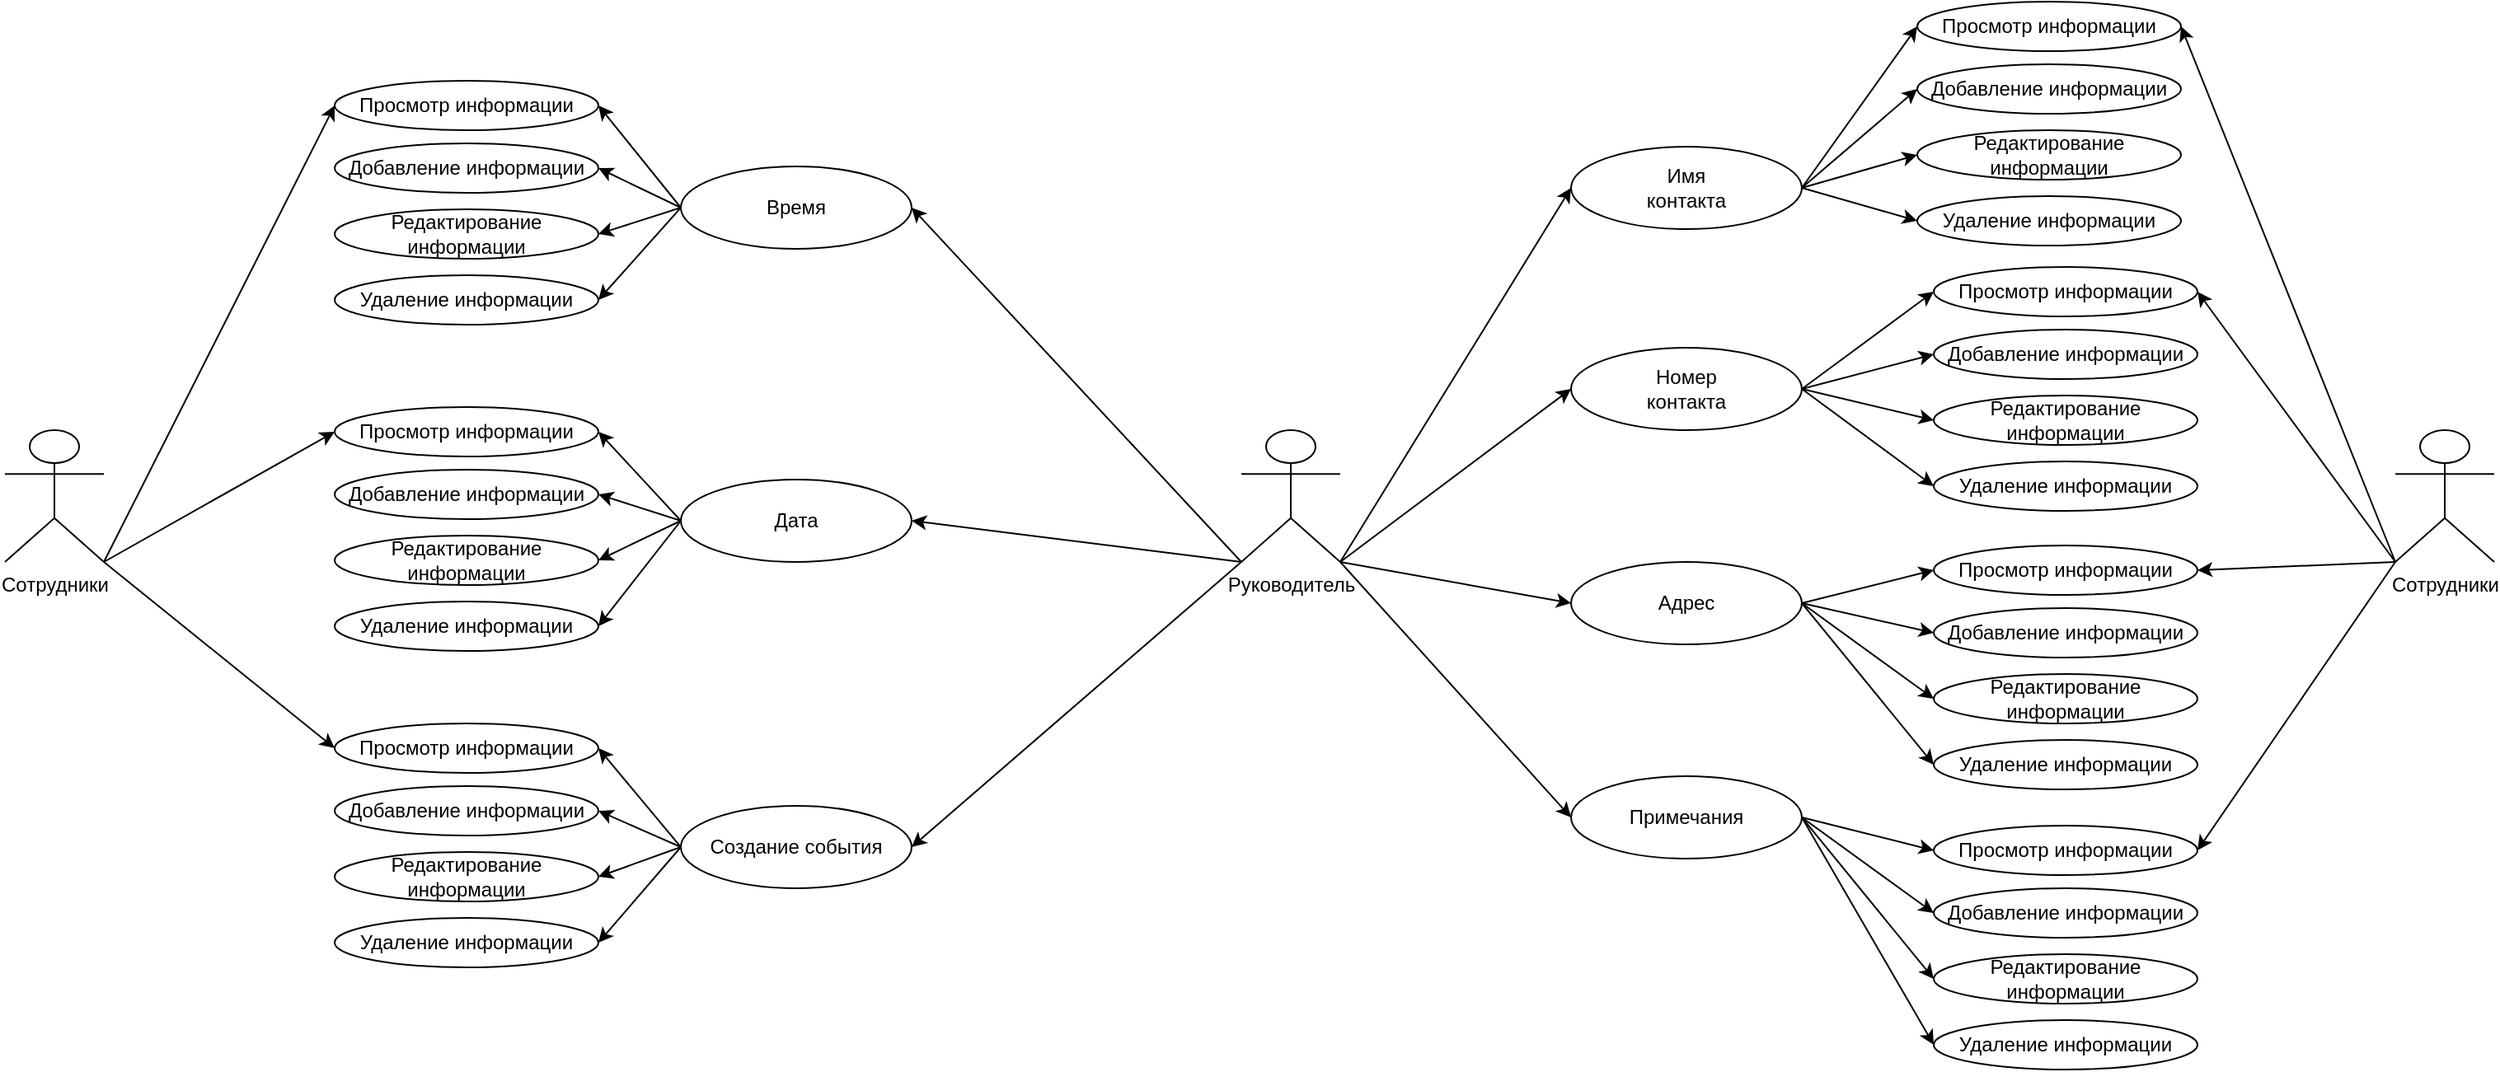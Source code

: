 <mxfile version="13.2.1" type="device"><diagram id="x0DhWPr2L-j4sd-Ky1NU" name="Page-1"><mxGraphModel dx="3120" dy="1863" grid="1" gridSize="10" guides="1" tooltips="1" connect="1" arrows="1" fold="1" page="1" pageScale="1" pageWidth="827" pageHeight="1169" math="0" shadow="0"><root><mxCell id="0"/><mxCell id="1" parent="0"/><mxCell id="kHsESG43OhnrxbnppO-w-1" value="Руководитель" style="shape=umlActor;verticalLabelPosition=bottom;labelBackgroundColor=#ffffff;verticalAlign=top;html=1;outlineConnect=0;" parent="1" vertex="1"><mxGeometry x="-90" width="60" height="80" as="geometry"/></mxCell><mxCell id="kHsESG43OhnrxbnppO-w-13" value="Имя&lt;br&gt;контакта" style="ellipse;whiteSpace=wrap;html=1;" parent="1" vertex="1"><mxGeometry x="110" y="-172" width="140" height="50" as="geometry"/></mxCell><mxCell id="kHsESG43OhnrxbnppO-w-29" value="" style="endArrow=classic;html=1;entryX=0;entryY=0.5;entryDx=0;entryDy=0;exitX=1;exitY=1;exitDx=0;exitDy=0;exitPerimeter=0;" parent="1" source="kHsESG43OhnrxbnppO-w-1" target="kHsESG43OhnrxbnppO-w-13" edge="1"><mxGeometry width="50" height="50" relative="1" as="geometry"><mxPoint x="-10" y="220" as="sourcePoint"/><mxPoint x="110" y="360" as="targetPoint"/></mxGeometry></mxCell><mxCell id="qR45m2C0jgVe3XGKrVsK-7" value="" style="endArrow=classic;html=1;entryX=0;entryY=0.5;entryDx=0;entryDy=0;exitX=1;exitY=1;exitDx=0;exitDy=0;exitPerimeter=0;" edge="1" parent="1" source="kHsESG43OhnrxbnppO-w-1" target="qR45m2C0jgVe3XGKrVsK-21"><mxGeometry width="50" height="50" relative="1" as="geometry"><mxPoint x="40" y="410" as="sourcePoint"/><mxPoint x="80" y="535" as="targetPoint"/></mxGeometry></mxCell><mxCell id="qR45m2C0jgVe3XGKrVsK-15" value="Просмотр информации" style="ellipse;whiteSpace=wrap;html=1;" vertex="1" parent="1"><mxGeometry x="320" y="-260" width="160" height="30" as="geometry"/></mxCell><mxCell id="qR45m2C0jgVe3XGKrVsK-20" value="Примечания" style="ellipse;whiteSpace=wrap;html=1;" vertex="1" parent="1"><mxGeometry x="110" y="210" width="140" height="50" as="geometry"/></mxCell><mxCell id="qR45m2C0jgVe3XGKrVsK-21" value="Адрес" style="ellipse;whiteSpace=wrap;html=1;" vertex="1" parent="1"><mxGeometry x="110" y="80" width="140" height="50" as="geometry"/></mxCell><mxCell id="qR45m2C0jgVe3XGKrVsK-22" value="Номер&lt;br&gt;контакта" style="ellipse;whiteSpace=wrap;html=1;" vertex="1" parent="1"><mxGeometry x="110" y="-50" width="140" height="50" as="geometry"/></mxCell><mxCell id="qR45m2C0jgVe3XGKrVsK-23" value="Добавление информации" style="ellipse;whiteSpace=wrap;html=1;" vertex="1" parent="1"><mxGeometry x="320" y="-222" width="160" height="30" as="geometry"/></mxCell><mxCell id="qR45m2C0jgVe3XGKrVsK-24" value="Редактирование информации" style="ellipse;whiteSpace=wrap;html=1;" vertex="1" parent="1"><mxGeometry x="320" y="-182" width="160" height="30" as="geometry"/></mxCell><mxCell id="qR45m2C0jgVe3XGKrVsK-25" value="Удаление информации" style="ellipse;whiteSpace=wrap;html=1;" vertex="1" parent="1"><mxGeometry x="320" y="-142" width="160" height="30" as="geometry"/></mxCell><mxCell id="qR45m2C0jgVe3XGKrVsK-29" value="Просмотр информации" style="ellipse;whiteSpace=wrap;html=1;" vertex="1" parent="1"><mxGeometry x="330" y="-99" width="160" height="30" as="geometry"/></mxCell><mxCell id="qR45m2C0jgVe3XGKrVsK-30" value="Добавление информации" style="ellipse;whiteSpace=wrap;html=1;" vertex="1" parent="1"><mxGeometry x="330" y="-61" width="160" height="30" as="geometry"/></mxCell><mxCell id="qR45m2C0jgVe3XGKrVsK-31" value="Редактирование информации" style="ellipse;whiteSpace=wrap;html=1;" vertex="1" parent="1"><mxGeometry x="330" y="-21" width="160" height="30" as="geometry"/></mxCell><mxCell id="qR45m2C0jgVe3XGKrVsK-32" value="Удаление информации" style="ellipse;whiteSpace=wrap;html=1;" vertex="1" parent="1"><mxGeometry x="330" y="19" width="160" height="30" as="geometry"/></mxCell><mxCell id="qR45m2C0jgVe3XGKrVsK-33" value="Просмотр информации" style="ellipse;whiteSpace=wrap;html=1;" vertex="1" parent="1"><mxGeometry x="330" y="240" width="160" height="30" as="geometry"/></mxCell><mxCell id="qR45m2C0jgVe3XGKrVsK-34" value="Добавление информации" style="ellipse;whiteSpace=wrap;html=1;" vertex="1" parent="1"><mxGeometry x="330" y="278" width="160" height="30" as="geometry"/></mxCell><mxCell id="qR45m2C0jgVe3XGKrVsK-35" value="Редактирование информации" style="ellipse;whiteSpace=wrap;html=1;" vertex="1" parent="1"><mxGeometry x="330" y="318" width="160" height="30" as="geometry"/></mxCell><mxCell id="qR45m2C0jgVe3XGKrVsK-36" value="Удаление информации" style="ellipse;whiteSpace=wrap;html=1;" vertex="1" parent="1"><mxGeometry x="330" y="358" width="160" height="30" as="geometry"/></mxCell><mxCell id="qR45m2C0jgVe3XGKrVsK-41" value="Просмотр информации" style="ellipse;whiteSpace=wrap;html=1;" vertex="1" parent="1"><mxGeometry x="330" y="70" width="160" height="30" as="geometry"/></mxCell><mxCell id="qR45m2C0jgVe3XGKrVsK-42" value="Добавление информации" style="ellipse;whiteSpace=wrap;html=1;" vertex="1" parent="1"><mxGeometry x="330" y="108" width="160" height="30" as="geometry"/></mxCell><mxCell id="qR45m2C0jgVe3XGKrVsK-43" value="Редактирование информации" style="ellipse;whiteSpace=wrap;html=1;" vertex="1" parent="1"><mxGeometry x="330" y="148" width="160" height="30" as="geometry"/></mxCell><mxCell id="qR45m2C0jgVe3XGKrVsK-44" value="Удаление информации" style="ellipse;whiteSpace=wrap;html=1;" vertex="1" parent="1"><mxGeometry x="330" y="188" width="160" height="30" as="geometry"/></mxCell><mxCell id="qR45m2C0jgVe3XGKrVsK-50" value="" style="endArrow=classic;html=1;exitX=1;exitY=0.5;exitDx=0;exitDy=0;entryX=0;entryY=0.5;entryDx=0;entryDy=0;" edge="1" parent="1" source="kHsESG43OhnrxbnppO-w-13" target="qR45m2C0jgVe3XGKrVsK-25"><mxGeometry width="50" height="50" relative="1" as="geometry"><mxPoint x="270" y="-130" as="sourcePoint"/><mxPoint x="320" y="-180" as="targetPoint"/></mxGeometry></mxCell><mxCell id="qR45m2C0jgVe3XGKrVsK-51" value="" style="endArrow=classic;html=1;exitX=1;exitY=0.5;exitDx=0;exitDy=0;entryX=0;entryY=0.5;entryDx=0;entryDy=0;" edge="1" parent="1" source="kHsESG43OhnrxbnppO-w-13" target="qR45m2C0jgVe3XGKrVsK-24"><mxGeometry width="50" height="50" relative="1" as="geometry"><mxPoint x="260" y="-130" as="sourcePoint"/><mxPoint x="310" y="-180" as="targetPoint"/></mxGeometry></mxCell><mxCell id="qR45m2C0jgVe3XGKrVsK-52" value="" style="endArrow=classic;html=1;exitX=1;exitY=0.5;exitDx=0;exitDy=0;entryX=0;entryY=0.5;entryDx=0;entryDy=0;" edge="1" parent="1" source="kHsESG43OhnrxbnppO-w-13" target="qR45m2C0jgVe3XGKrVsK-23"><mxGeometry width="50" height="50" relative="1" as="geometry"><mxPoint x="220" y="-140" as="sourcePoint"/><mxPoint x="270" y="-190" as="targetPoint"/></mxGeometry></mxCell><mxCell id="qR45m2C0jgVe3XGKrVsK-53" value="" style="endArrow=classic;html=1;entryX=0;entryY=0.5;entryDx=0;entryDy=0;exitX=1;exitY=0.5;exitDx=0;exitDy=0;" edge="1" parent="1" source="kHsESG43OhnrxbnppO-w-13" target="qR45m2C0jgVe3XGKrVsK-15"><mxGeometry width="50" height="50" relative="1" as="geometry"><mxPoint x="260" y="-110" as="sourcePoint"/><mxPoint x="280" y="-210" as="targetPoint"/></mxGeometry></mxCell><mxCell id="qR45m2C0jgVe3XGKrVsK-54" value="" style="endArrow=classic;html=1;exitX=1;exitY=0.5;exitDx=0;exitDy=0;entryX=0;entryY=0.5;entryDx=0;entryDy=0;" edge="1" parent="1" source="qR45m2C0jgVe3XGKrVsK-22" target="qR45m2C0jgVe3XGKrVsK-29"><mxGeometry width="50" height="50" relative="1" as="geometry"><mxPoint x="280" y="-10" as="sourcePoint"/><mxPoint x="330" y="-60" as="targetPoint"/></mxGeometry></mxCell><mxCell id="qR45m2C0jgVe3XGKrVsK-55" value="" style="endArrow=classic;html=1;exitX=1;exitY=0.5;exitDx=0;exitDy=0;entryX=0;entryY=0.5;entryDx=0;entryDy=0;" edge="1" parent="1" source="qR45m2C0jgVe3XGKrVsK-22" target="qR45m2C0jgVe3XGKrVsK-30"><mxGeometry width="50" height="50" relative="1" as="geometry"><mxPoint x="280" y="10" as="sourcePoint"/><mxPoint x="330" y="-40" as="targetPoint"/></mxGeometry></mxCell><mxCell id="qR45m2C0jgVe3XGKrVsK-57" value="" style="endArrow=classic;html=1;entryX=0;entryY=0.5;entryDx=0;entryDy=0;exitX=1;exitY=0.5;exitDx=0;exitDy=0;" edge="1" parent="1" source="qR45m2C0jgVe3XGKrVsK-22" target="qR45m2C0jgVe3XGKrVsK-31"><mxGeometry width="50" height="50" relative="1" as="geometry"><mxPoint x="260" y="-30" as="sourcePoint"/><mxPoint x="320" y="-10" as="targetPoint"/></mxGeometry></mxCell><mxCell id="qR45m2C0jgVe3XGKrVsK-58" value="" style="endArrow=classic;html=1;entryX=0;entryY=0.5;entryDx=0;entryDy=0;exitX=1;exitY=0.5;exitDx=0;exitDy=0;" edge="1" parent="1" source="qR45m2C0jgVe3XGKrVsK-22" target="qR45m2C0jgVe3XGKrVsK-32"><mxGeometry width="50" height="50" relative="1" as="geometry"><mxPoint x="260" y="80" as="sourcePoint"/><mxPoint x="310" y="30" as="targetPoint"/></mxGeometry></mxCell><mxCell id="qR45m2C0jgVe3XGKrVsK-60" value="" style="endArrow=classic;html=1;exitX=1;exitY=1;exitDx=0;exitDy=0;exitPerimeter=0;entryX=0;entryY=0.5;entryDx=0;entryDy=0;" edge="1" parent="1" source="kHsESG43OhnrxbnppO-w-1" target="qR45m2C0jgVe3XGKrVsK-22"><mxGeometry width="50" height="50" relative="1" as="geometry"><mxPoint x="100" y="350" as="sourcePoint"/><mxPoint x="150" y="300" as="targetPoint"/></mxGeometry></mxCell><mxCell id="qR45m2C0jgVe3XGKrVsK-61" value="" style="endArrow=classic;html=1;exitX=1;exitY=1;exitDx=0;exitDy=0;exitPerimeter=0;entryX=0;entryY=0.5;entryDx=0;entryDy=0;" edge="1" parent="1" source="kHsESG43OhnrxbnppO-w-1" target="qR45m2C0jgVe3XGKrVsK-20"><mxGeometry width="50" height="50" relative="1" as="geometry"><mxPoint x="-10" y="470" as="sourcePoint"/><mxPoint x="90" y="635" as="targetPoint"/></mxGeometry></mxCell><mxCell id="qR45m2C0jgVe3XGKrVsK-62" value="" style="endArrow=classic;html=1;exitX=1;exitY=0.5;exitDx=0;exitDy=0;entryX=0;entryY=0.5;entryDx=0;entryDy=0;" edge="1" parent="1" source="qR45m2C0jgVe3XGKrVsK-21" target="qR45m2C0jgVe3XGKrVsK-41"><mxGeometry width="50" height="50" relative="1" as="geometry"><mxPoint x="240" y="190" as="sourcePoint"/><mxPoint x="290" y="140" as="targetPoint"/></mxGeometry></mxCell><mxCell id="qR45m2C0jgVe3XGKrVsK-63" value="" style="endArrow=classic;html=1;exitX=1;exitY=0.5;exitDx=0;exitDy=0;entryX=0;entryY=0.5;entryDx=0;entryDy=0;" edge="1" parent="1" source="qR45m2C0jgVe3XGKrVsK-21" target="qR45m2C0jgVe3XGKrVsK-42"><mxGeometry width="50" height="50" relative="1" as="geometry"><mxPoint x="270" y="200" as="sourcePoint"/><mxPoint x="320" y="150" as="targetPoint"/></mxGeometry></mxCell><mxCell id="qR45m2C0jgVe3XGKrVsK-64" value="" style="endArrow=classic;html=1;entryX=0;entryY=0.5;entryDx=0;entryDy=0;exitX=1;exitY=0.5;exitDx=0;exitDy=0;" edge="1" parent="1" source="qR45m2C0jgVe3XGKrVsK-21" target="qR45m2C0jgVe3XGKrVsK-43"><mxGeometry width="50" height="50" relative="1" as="geometry"><mxPoint x="200" y="220" as="sourcePoint"/><mxPoint x="250" y="170" as="targetPoint"/></mxGeometry></mxCell><mxCell id="qR45m2C0jgVe3XGKrVsK-66" value="" style="endArrow=classic;html=1;entryX=0;entryY=0.5;entryDx=0;entryDy=0;exitX=1;exitY=0.5;exitDx=0;exitDy=0;" edge="1" parent="1" source="qR45m2C0jgVe3XGKrVsK-21" target="qR45m2C0jgVe3XGKrVsK-44"><mxGeometry width="50" height="50" relative="1" as="geometry"><mxPoint x="230" y="270" as="sourcePoint"/><mxPoint x="280" y="220" as="targetPoint"/></mxGeometry></mxCell><mxCell id="qR45m2C0jgVe3XGKrVsK-67" value="" style="endArrow=classic;html=1;entryX=0;entryY=0.5;entryDx=0;entryDy=0;exitX=1;exitY=0.5;exitDx=0;exitDy=0;" edge="1" parent="1" source="qR45m2C0jgVe3XGKrVsK-20" target="qR45m2C0jgVe3XGKrVsK-33"><mxGeometry width="50" height="50" relative="1" as="geometry"><mxPoint x="200" y="370" as="sourcePoint"/><mxPoint x="250" y="320" as="targetPoint"/></mxGeometry></mxCell><mxCell id="qR45m2C0jgVe3XGKrVsK-68" value="" style="endArrow=classic;html=1;entryX=0;entryY=0.5;entryDx=0;entryDy=0;exitX=1;exitY=0.5;exitDx=0;exitDy=0;" edge="1" parent="1" source="qR45m2C0jgVe3XGKrVsK-20" target="qR45m2C0jgVe3XGKrVsK-34"><mxGeometry width="50" height="50" relative="1" as="geometry"><mxPoint x="170" y="370" as="sourcePoint"/><mxPoint x="220" y="320" as="targetPoint"/></mxGeometry></mxCell><mxCell id="qR45m2C0jgVe3XGKrVsK-69" value="" style="endArrow=classic;html=1;entryX=0;entryY=0.5;entryDx=0;entryDy=0;exitX=1;exitY=0.5;exitDx=0;exitDy=0;" edge="1" parent="1" source="qR45m2C0jgVe3XGKrVsK-20" target="qR45m2C0jgVe3XGKrVsK-35"><mxGeometry width="50" height="50" relative="1" as="geometry"><mxPoint x="230" y="380" as="sourcePoint"/><mxPoint x="280" y="330" as="targetPoint"/></mxGeometry></mxCell><mxCell id="qR45m2C0jgVe3XGKrVsK-70" value="" style="endArrow=classic;html=1;entryX=0;entryY=0.5;entryDx=0;entryDy=0;exitX=1;exitY=0.5;exitDx=0;exitDy=0;" edge="1" parent="1" source="qR45m2C0jgVe3XGKrVsK-20" target="qR45m2C0jgVe3XGKrVsK-36"><mxGeometry width="50" height="50" relative="1" as="geometry"><mxPoint x="220" y="390" as="sourcePoint"/><mxPoint x="270" y="340" as="targetPoint"/></mxGeometry></mxCell><mxCell id="qR45m2C0jgVe3XGKrVsK-71" value="Создание события" style="ellipse;whiteSpace=wrap;html=1;" vertex="1" parent="1"><mxGeometry x="-430" y="228" width="140" height="50" as="geometry"/></mxCell><mxCell id="qR45m2C0jgVe3XGKrVsK-73" value="Дата" style="ellipse;whiteSpace=wrap;html=1;" vertex="1" parent="1"><mxGeometry x="-430" y="30" width="140" height="50" as="geometry"/></mxCell><mxCell id="qR45m2C0jgVe3XGKrVsK-74" value="Время" style="ellipse;whiteSpace=wrap;html=1;" vertex="1" parent="1"><mxGeometry x="-430" y="-160" width="140" height="50" as="geometry"/></mxCell><mxCell id="qR45m2C0jgVe3XGKrVsK-78" value="Просмотр информации" style="ellipse;whiteSpace=wrap;html=1;" vertex="1" parent="1"><mxGeometry x="-640" y="-14" width="160" height="30" as="geometry"/></mxCell><mxCell id="qR45m2C0jgVe3XGKrVsK-79" value="Добавление информации" style="ellipse;whiteSpace=wrap;html=1;" vertex="1" parent="1"><mxGeometry x="-640" y="24" width="160" height="30" as="geometry"/></mxCell><mxCell id="qR45m2C0jgVe3XGKrVsK-80" value="Редактирование информации" style="ellipse;whiteSpace=wrap;html=1;" vertex="1" parent="1"><mxGeometry x="-640" y="64" width="160" height="30" as="geometry"/></mxCell><mxCell id="qR45m2C0jgVe3XGKrVsK-81" value="Удаление информации" style="ellipse;whiteSpace=wrap;html=1;" vertex="1" parent="1"><mxGeometry x="-640" y="104" width="160" height="30" as="geometry"/></mxCell><mxCell id="qR45m2C0jgVe3XGKrVsK-86" value="Просмотр информации" style="ellipse;whiteSpace=wrap;html=1;" vertex="1" parent="1"><mxGeometry x="-640" y="178" width="160" height="30" as="geometry"/></mxCell><mxCell id="qR45m2C0jgVe3XGKrVsK-87" value="Добавление информации" style="ellipse;whiteSpace=wrap;html=1;" vertex="1" parent="1"><mxGeometry x="-640" y="216" width="160" height="30" as="geometry"/></mxCell><mxCell id="qR45m2C0jgVe3XGKrVsK-88" value="Редактирование информации" style="ellipse;whiteSpace=wrap;html=1;" vertex="1" parent="1"><mxGeometry x="-640" y="256" width="160" height="30" as="geometry"/></mxCell><mxCell id="qR45m2C0jgVe3XGKrVsK-89" value="Удаление информации" style="ellipse;whiteSpace=wrap;html=1;" vertex="1" parent="1"><mxGeometry x="-640" y="296" width="160" height="30" as="geometry"/></mxCell><mxCell id="qR45m2C0jgVe3XGKrVsK-92" value="Просмотр информации" style="ellipse;whiteSpace=wrap;html=1;" vertex="1" parent="1"><mxGeometry x="-640" y="-212" width="160" height="30" as="geometry"/></mxCell><mxCell id="qR45m2C0jgVe3XGKrVsK-93" value="Добавление информации" style="ellipse;whiteSpace=wrap;html=1;" vertex="1" parent="1"><mxGeometry x="-640" y="-174" width="160" height="30" as="geometry"/></mxCell><mxCell id="qR45m2C0jgVe3XGKrVsK-94" value="Редактирование информации" style="ellipse;whiteSpace=wrap;html=1;" vertex="1" parent="1"><mxGeometry x="-640" y="-134" width="160" height="30" as="geometry"/></mxCell><mxCell id="qR45m2C0jgVe3XGKrVsK-95" value="Удаление информации" style="ellipse;whiteSpace=wrap;html=1;" vertex="1" parent="1"><mxGeometry x="-640" y="-94" width="160" height="30" as="geometry"/></mxCell><mxCell id="qR45m2C0jgVe3XGKrVsK-109" value="" style="endArrow=classic;html=1;exitX=0;exitY=0.5;exitDx=0;exitDy=0;entryX=1;entryY=0.5;entryDx=0;entryDy=0;" edge="1" parent="1" source="qR45m2C0jgVe3XGKrVsK-74" target="qR45m2C0jgVe3XGKrVsK-92"><mxGeometry width="50" height="50" relative="1" as="geometry"><mxPoint x="-440" y="-20" as="sourcePoint"/><mxPoint x="-390" y="-70" as="targetPoint"/></mxGeometry></mxCell><mxCell id="qR45m2C0jgVe3XGKrVsK-110" value="" style="endArrow=classic;html=1;entryX=1;entryY=0.5;entryDx=0;entryDy=0;exitX=0;exitY=0.5;exitDx=0;exitDy=0;" edge="1" parent="1" source="qR45m2C0jgVe3XGKrVsK-74" target="qR45m2C0jgVe3XGKrVsK-93"><mxGeometry width="50" height="50" relative="1" as="geometry"><mxPoint x="-440" y="-30" as="sourcePoint"/><mxPoint x="-390" y="-80" as="targetPoint"/></mxGeometry></mxCell><mxCell id="qR45m2C0jgVe3XGKrVsK-111" value="" style="endArrow=classic;html=1;entryX=1;entryY=0.5;entryDx=0;entryDy=0;exitX=0;exitY=0.5;exitDx=0;exitDy=0;" edge="1" parent="1" source="qR45m2C0jgVe3XGKrVsK-74" target="qR45m2C0jgVe3XGKrVsK-94"><mxGeometry width="50" height="50" relative="1" as="geometry"><mxPoint x="-450" y="-40" as="sourcePoint"/><mxPoint x="-400" y="-90" as="targetPoint"/></mxGeometry></mxCell><mxCell id="qR45m2C0jgVe3XGKrVsK-112" value="" style="endArrow=classic;html=1;exitX=0;exitY=0.5;exitDx=0;exitDy=0;entryX=1;entryY=0.5;entryDx=0;entryDy=0;" edge="1" parent="1" source="qR45m2C0jgVe3XGKrVsK-74" target="qR45m2C0jgVe3XGKrVsK-95"><mxGeometry width="50" height="50" relative="1" as="geometry"><mxPoint x="-450" y="-30" as="sourcePoint"/><mxPoint x="-400" y="-80" as="targetPoint"/></mxGeometry></mxCell><mxCell id="qR45m2C0jgVe3XGKrVsK-113" value="" style="endArrow=classic;html=1;entryX=1;entryY=0.5;entryDx=0;entryDy=0;exitX=0;exitY=0.5;exitDx=0;exitDy=0;" edge="1" parent="1" source="qR45m2C0jgVe3XGKrVsK-73" target="qR45m2C0jgVe3XGKrVsK-78"><mxGeometry width="50" height="50" relative="1" as="geometry"><mxPoint x="-480" y="120" as="sourcePoint"/><mxPoint x="-430" y="70" as="targetPoint"/></mxGeometry></mxCell><mxCell id="qR45m2C0jgVe3XGKrVsK-114" value="" style="endArrow=classic;html=1;entryX=1;entryY=0.5;entryDx=0;entryDy=0;exitX=0;exitY=0.5;exitDx=0;exitDy=0;" edge="1" parent="1" source="qR45m2C0jgVe3XGKrVsK-73" target="qR45m2C0jgVe3XGKrVsK-79"><mxGeometry width="50" height="50" relative="1" as="geometry"><mxPoint x="-430" y="160" as="sourcePoint"/><mxPoint x="-380" y="110" as="targetPoint"/></mxGeometry></mxCell><mxCell id="qR45m2C0jgVe3XGKrVsK-115" value="" style="endArrow=classic;html=1;entryX=1;entryY=0.5;entryDx=0;entryDy=0;exitX=0;exitY=0.5;exitDx=0;exitDy=0;" edge="1" parent="1" source="qR45m2C0jgVe3XGKrVsK-73" target="qR45m2C0jgVe3XGKrVsK-80"><mxGeometry width="50" height="50" relative="1" as="geometry"><mxPoint x="-460" y="160" as="sourcePoint"/><mxPoint x="-410" y="110" as="targetPoint"/></mxGeometry></mxCell><mxCell id="qR45m2C0jgVe3XGKrVsK-116" value="" style="endArrow=classic;html=1;entryX=1;entryY=0.5;entryDx=0;entryDy=0;exitX=0;exitY=0.5;exitDx=0;exitDy=0;" edge="1" parent="1" source="qR45m2C0jgVe3XGKrVsK-73" target="qR45m2C0jgVe3XGKrVsK-81"><mxGeometry width="50" height="50" relative="1" as="geometry"><mxPoint x="-510" y="190" as="sourcePoint"/><mxPoint x="-410" y="140" as="targetPoint"/></mxGeometry></mxCell><mxCell id="qR45m2C0jgVe3XGKrVsK-117" value="" style="endArrow=classic;html=1;entryX=1;entryY=0.5;entryDx=0;entryDy=0;exitX=0;exitY=0.5;exitDx=0;exitDy=0;" edge="1" parent="1" source="qR45m2C0jgVe3XGKrVsK-71" target="qR45m2C0jgVe3XGKrVsK-86"><mxGeometry width="50" height="50" relative="1" as="geometry"><mxPoint x="-450" y="220" as="sourcePoint"/><mxPoint x="-400" y="170" as="targetPoint"/></mxGeometry></mxCell><mxCell id="qR45m2C0jgVe3XGKrVsK-118" value="" style="endArrow=classic;html=1;entryX=1;entryY=0.5;entryDx=0;entryDy=0;exitX=0;exitY=0.5;exitDx=0;exitDy=0;" edge="1" parent="1" source="qR45m2C0jgVe3XGKrVsK-71" target="qR45m2C0jgVe3XGKrVsK-87"><mxGeometry width="50" height="50" relative="1" as="geometry"><mxPoint x="-430" y="240" as="sourcePoint"/><mxPoint x="-380" y="190" as="targetPoint"/></mxGeometry></mxCell><mxCell id="qR45m2C0jgVe3XGKrVsK-119" value="" style="endArrow=classic;html=1;exitX=0;exitY=0.5;exitDx=0;exitDy=0;entryX=1;entryY=0.5;entryDx=0;entryDy=0;" edge="1" parent="1" source="qR45m2C0jgVe3XGKrVsK-71" target="qR45m2C0jgVe3XGKrVsK-88"><mxGeometry width="50" height="50" relative="1" as="geometry"><mxPoint x="-480" y="361" as="sourcePoint"/><mxPoint x="-409.289" y="311" as="targetPoint"/></mxGeometry></mxCell><mxCell id="qR45m2C0jgVe3XGKrVsK-120" value="" style="endArrow=classic;html=1;exitX=0;exitY=0.5;exitDx=0;exitDy=0;entryX=1;entryY=0.5;entryDx=0;entryDy=0;" edge="1" parent="1" source="qR45m2C0jgVe3XGKrVsK-71" target="qR45m2C0jgVe3XGKrVsK-89"><mxGeometry width="50" height="50" relative="1" as="geometry"><mxPoint x="-480" y="361" as="sourcePoint"/><mxPoint x="-409.289" y="311" as="targetPoint"/></mxGeometry></mxCell><mxCell id="qR45m2C0jgVe3XGKrVsK-123" value="" style="endArrow=classic;html=1;entryX=1;entryY=0.5;entryDx=0;entryDy=0;exitX=0;exitY=1;exitDx=0;exitDy=0;exitPerimeter=0;" edge="1" parent="1" source="kHsESG43OhnrxbnppO-w-1" target="qR45m2C0jgVe3XGKrVsK-74"><mxGeometry width="50" height="50" relative="1" as="geometry"><mxPoint x="-220" y="120" as="sourcePoint"/><mxPoint x="-170" y="70" as="targetPoint"/></mxGeometry></mxCell><mxCell id="qR45m2C0jgVe3XGKrVsK-124" value="" style="endArrow=classic;html=1;exitX=0;exitY=1;exitDx=0;exitDy=0;exitPerimeter=0;entryX=1;entryY=0.5;entryDx=0;entryDy=0;" edge="1" parent="1" source="kHsESG43OhnrxbnppO-w-1" target="qR45m2C0jgVe3XGKrVsK-73"><mxGeometry width="50" height="50" relative="1" as="geometry"><mxPoint x="-240" y="150" as="sourcePoint"/><mxPoint x="-190" y="100" as="targetPoint"/></mxGeometry></mxCell><mxCell id="qR45m2C0jgVe3XGKrVsK-125" value="" style="endArrow=classic;html=1;exitX=0;exitY=1;exitDx=0;exitDy=0;exitPerimeter=0;" edge="1" parent="1" source="kHsESG43OhnrxbnppO-w-1"><mxGeometry width="50" height="50" relative="1" as="geometry"><mxPoint x="-220" y="220" as="sourcePoint"/><mxPoint x="-290" y="253" as="targetPoint"/></mxGeometry></mxCell><mxCell id="qR45m2C0jgVe3XGKrVsK-126" value="Сотрудники" style="shape=umlActor;verticalLabelPosition=bottom;labelBackgroundColor=#ffffff;verticalAlign=top;html=1;outlineConnect=0;" vertex="1" parent="1"><mxGeometry x="-840" width="60" height="80" as="geometry"/></mxCell><mxCell id="qR45m2C0jgVe3XGKrVsK-127" value="" style="endArrow=classic;html=1;entryX=0;entryY=0.5;entryDx=0;entryDy=0;exitX=1;exitY=1;exitDx=0;exitDy=0;exitPerimeter=0;" edge="1" parent="1" source="qR45m2C0jgVe3XGKrVsK-126" target="qR45m2C0jgVe3XGKrVsK-92"><mxGeometry width="50" height="50" relative="1" as="geometry"><mxPoint x="-780" y="70" as="sourcePoint"/><mxPoint x="-740" y="-100" as="targetPoint"/></mxGeometry></mxCell><mxCell id="qR45m2C0jgVe3XGKrVsK-128" value="" style="endArrow=classic;html=1;exitX=1;exitY=1;exitDx=0;exitDy=0;exitPerimeter=0;entryX=0;entryY=0.5;entryDx=0;entryDy=0;" edge="1" parent="1" source="qR45m2C0jgVe3XGKrVsK-126" target="qR45m2C0jgVe3XGKrVsK-78"><mxGeometry width="50" height="50" relative="1" as="geometry"><mxPoint x="-750" y="110" as="sourcePoint"/><mxPoint x="-700" y="60" as="targetPoint"/></mxGeometry></mxCell><mxCell id="qR45m2C0jgVe3XGKrVsK-129" value="" style="endArrow=classic;html=1;exitX=1;exitY=1;exitDx=0;exitDy=0;exitPerimeter=0;entryX=0;entryY=0.5;entryDx=0;entryDy=0;" edge="1" parent="1" source="qR45m2C0jgVe3XGKrVsK-126" target="qR45m2C0jgVe3XGKrVsK-86"><mxGeometry width="50" height="50" relative="1" as="geometry"><mxPoint x="-740" y="210" as="sourcePoint"/><mxPoint x="-690" y="160" as="targetPoint"/></mxGeometry></mxCell><mxCell id="qR45m2C0jgVe3XGKrVsK-130" value="Сотрудники" style="shape=umlActor;verticalLabelPosition=bottom;labelBackgroundColor=#ffffff;verticalAlign=top;html=1;outlineConnect=0;" vertex="1" parent="1"><mxGeometry x="610" width="60" height="80" as="geometry"/></mxCell><mxCell id="qR45m2C0jgVe3XGKrVsK-131" value="" style="endArrow=classic;html=1;entryX=1;entryY=0.5;entryDx=0;entryDy=0;exitX=0;exitY=1;exitDx=0;exitDy=0;exitPerimeter=0;" edge="1" parent="1" source="qR45m2C0jgVe3XGKrVsK-130" target="qR45m2C0jgVe3XGKrVsK-15"><mxGeometry width="50" height="50" relative="1" as="geometry"><mxPoint x="560" y="30" as="sourcePoint"/><mxPoint x="610" y="-20" as="targetPoint"/></mxGeometry></mxCell><mxCell id="qR45m2C0jgVe3XGKrVsK-132" value="" style="endArrow=classic;html=1;entryX=1;entryY=0.5;entryDx=0;entryDy=0;exitX=0;exitY=1;exitDx=0;exitDy=0;exitPerimeter=0;" edge="1" parent="1" source="qR45m2C0jgVe3XGKrVsK-130" target="qR45m2C0jgVe3XGKrVsK-29"><mxGeometry width="50" height="50" relative="1" as="geometry"><mxPoint x="610" y="80" as="sourcePoint"/><mxPoint x="580" y="50" as="targetPoint"/></mxGeometry></mxCell><mxCell id="qR45m2C0jgVe3XGKrVsK-133" value="" style="endArrow=classic;html=1;entryX=1;entryY=0.5;entryDx=0;entryDy=0;exitX=0;exitY=1;exitDx=0;exitDy=0;exitPerimeter=0;" edge="1" parent="1" source="qR45m2C0jgVe3XGKrVsK-130" target="qR45m2C0jgVe3XGKrVsK-41"><mxGeometry width="50" height="50" relative="1" as="geometry"><mxPoint x="550" y="140" as="sourcePoint"/><mxPoint x="600" y="90" as="targetPoint"/></mxGeometry></mxCell><mxCell id="qR45m2C0jgVe3XGKrVsK-134" value="" style="endArrow=classic;html=1;exitX=0;exitY=1;exitDx=0;exitDy=0;exitPerimeter=0;entryX=1;entryY=0.5;entryDx=0;entryDy=0;" edge="1" parent="1" source="qR45m2C0jgVe3XGKrVsK-130" target="qR45m2C0jgVe3XGKrVsK-33"><mxGeometry width="50" height="50" relative="1" as="geometry"><mxPoint x="590" y="280" as="sourcePoint"/><mxPoint x="500" y="260" as="targetPoint"/></mxGeometry></mxCell></root></mxGraphModel></diagram></mxfile>